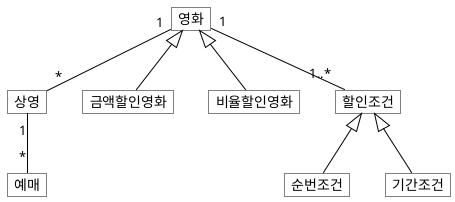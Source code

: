 @startuml
skinparam object {
    BackgroundColor White
    ArrowColor Black
    BorderColor Black
}
object 영화
object 상영
object 예매
object 금액할인영화
object 비율할인영화
object 할인조건
object 순번조건
object 기간조건

hide empty members
hide empty methods

영화 <|-- 금액할인영화
영화 <|-- 비율할인영화

영화 "1" -- "*" 상영
상영 "1" -- "*" 예매

영화 "1" -- "1..*" 할인조건
할인조건 <|-- 순번조건
할인조건 <|-- 기간조건
@enduml
